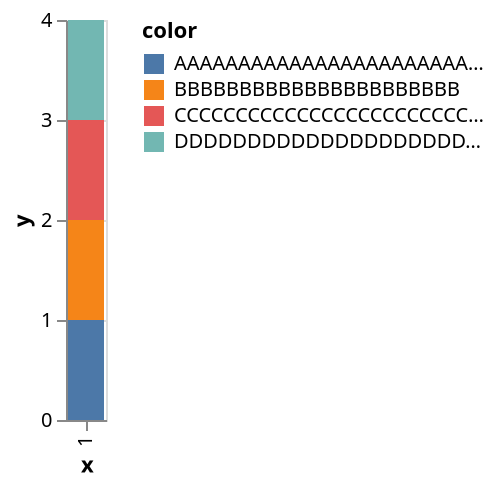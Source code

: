 {
  "$schema": "https://vega.github.io/schema/vega/v5.json",
  "background": "white",
  "padding": 5,
  "height": 200,
  "style": "cell",
  "data": [
    {
      "name": "df2",
      "values": [
        {
          "x": 1,
          "y": 1,
          "color": "AAAAAAAAAAAAAAAAAAAAAAAAAAAAAAAAAAAAAAAAAAAAAAAAAAAAAAAAA"
        }, {
          "x": 1,
          "y": 1,
          "color": "BBBBBBBBBBBBBBBBBBBBBB"
        }, {
          "x": 1,
          "y": 1,
          "color": "CCCCCCCCCCCCCCCCCCCCCCCCCCCCCCCCCC"
        }, {
          "x": 1,
          "y": 1,
          "color": "DDDDDDDDDDDDDDDDDDDDDDDDDDDDDDDDDDDDDDDDDDDDDDDDDDDDDDDDDDDDDDDDDD"
        }
      ]
    },
    {
      "name": "data_0",
      "source": "df2",
      "transform": [
        {
          "type": "stack",
          "groupby": ["x"],
          "field": "y",

          "as": ["y_start", "y_end"],
          "offset": "zero"
        }
      ]
    }
  ],
  "signals": [
    {"name": "x_step", "value": 20},
    {
      "name": "width",
      "update": "bandspace(domain('x').length, 0.1, 0.05) * x_step"
    }
  ],
  "marks": [
    {
      "name": "layer_0_marks",
      "type": "rect",
      "style": ["bar"],
      "from": {"data": "data_0"},
      "encode": {
        "update": {
          "fill": {"scale": "color", "field": "color"},
          "ariaRoleDescription": {"value": "bar"},
          "description": {
            "signal": "\"x: \" + (isValid(datum[\"x\"]) ? datum[\"x\"] : \"\"+datum[\"x\"]) + \"; y: \" + (format(datum[\"y\"], \"\")) + \"; color: \" + (isValid(datum[\"color\"]) ? datum[\"color\"] : \"\"+datum[\"color\"])"
          },
          "x": {"scale": "x", "field": "x"},
          "width": {"scale": "x", "band": 1},
          "y": {"scale": "y", "field": "y_end"},
          "y2": {"scale": "y", "field": "y_start"}
        }
      }
    }
  ],
  "scales": [
    {
      "name": "x",
      "type": "band",
      "domain": {"data": "data_0", "field": "x", "sort": true},
      "range": {"step": {"signal": "x_step"}},
      "paddingInner": 0.1,
      "paddingOuter": 0.05
    },
    {
      "name": "y",
      "type": "linear",
      "domain": {"data": "data_0", "fields": ["y_start", "y_end"]},
      "range": [{"signal": "height"}, 0],
      "nice": true,
      "zero": true
    },
    {
      "name": "color",
      "type": "ordinal",
      "domain": {"data": "data_0", "field": "color", "sort": true},
      "range": "category"
    }
  ],
  "axes": [
    {
      "scale": "y",
      "orient": "left",
      "gridScale": "x",
      "grid": true,
      "tickCount": {"signal": "ceil(height/40)"},
      "domain": false,
      "labels": false,
      "aria": false,
      "maxExtent": 0,
      "minExtent": 0,
      "ticks": false,
      "zindex": 0
    },
    {
      "scale": "x",
      "orient": "bottom",
      "grid": false,
      "title": "x",
      "labelAlign": "right",
      "labelAngle": 270,
      "labelBaseline": "middle",
      "zindex": 0
    },
    {
      "scale": "y",
      "orient": "left",
      "grid": false,
      "title": "y",
      "labelOverlap": true,
      "tickCount": {"signal": "ceil(height/40)"},
      "zindex": 0
    }
  ],
  "legends": [{"fill": "color", "symbolType": "square", "title": "color"}]
}
